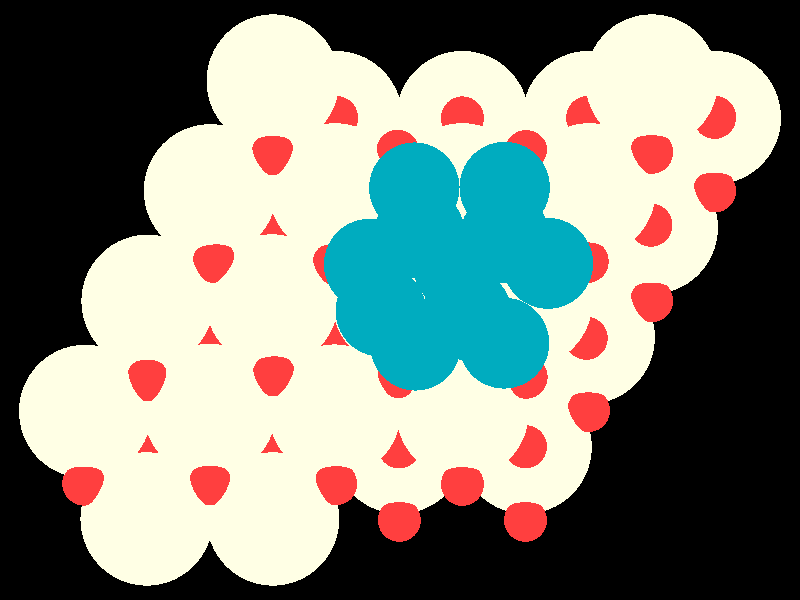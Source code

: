 #include "colors.inc"
#include "finish.inc"

global_settings {assumed_gamma 1 max_trace_level 6}
background {color White transmit 1.0}
camera {orthographic
  right -24.61*x up 18.36*y
  direction 1.00*z
  location <0,0,50.00> look_at <0,0,0>}
light_source {<  2.00,   3.00,  40.00> color White
  area_light <0.70, 0, 0>, <0, 0.70, 0>, 3, 3
  adaptive 1 jitter}

#declare simple = finish {phong 0.7}
#declare pale = finish {ambient 0.5 diffuse 0.85 roughness 0.001 specular 0.200 }
#declare intermediate = finish {ambient 0.3 diffuse 0.6 specular 0.1 roughness 0.04}
#declare vmd = finish {ambient 0.0 diffuse 0.65 phong 0.1 phong_size 40.0 specular 0.5 }
#declare jmol = finish {ambient 0.2 diffuse 0.6 specular 1 roughness 0.001 metallic}
#declare ase2 = finish {ambient 0.05 brilliance 3 diffuse 0.6 metallic specular 0.7 roughness 0.04 reflection 0.15}
#declare ase3 = finish {ambient 0.15 brilliance 2 diffuse 0.6 metallic specular 1.0 roughness 0.001 reflection 0.0}
#declare glass = finish {ambient 0.05 diffuse 0.3 specular 1.0 roughness 0.001}
#declare glass2 = finish {ambient 0.01 diffuse 0.3 specular 1.0 reflection 0.25 roughness 0.001}
#declare Rcell = 0.020;
#declare Rbond = 0.100;

#macro atom(LOC, R, COL, TRANS, FIN)
  sphere{LOC, R texture{pigment{color COL transmit TRANS} finish{FIN}}}
#end
#macro constrain(LOC, R, COL, TRANS FIN)
union{torus{R, Rcell rotate 45*z texture{pigment{color COL transmit TRANS} finish{FIN}}}
      torus{R, Rcell rotate -45*z texture{pigment{color COL transmit TRANS} finish{FIN}}}
      translate LOC}
#end

atom(< -1.97,   5.58,  -7.98>, 2.04, rgb <1.00, 1.00, 0.78>, 0.0, ase3) // #0 
atom(<  3.86,  -4.50,  -7.98>, 2.04, rgb <1.00, 1.00, 0.78>, 0.0, ase3) // #1 
atom(< -5.85,  -1.14,  -7.98>, 2.04, rgb <1.00, 1.00, 0.78>, 0.0, ase3) // #2 
atom(<  5.80,  -1.14,  -7.98>, 2.04, rgb <1.00, 1.00, 0.78>, 0.0, ase3) // #3 
atom(<  1.92,   5.58,  -7.98>, 2.04, rgb <1.00, 1.00, 0.78>, 0.0, ase3) // #4 
atom(<  7.74,   2.22,  -7.98>, 2.04, rgb <1.00, 1.00, 0.78>, 0.0, ase3) // #5 
atom(< -1.97,  -1.14,  -7.98>, 2.04, rgb <1.00, 1.00, 0.78>, 0.0, ase3) // #6 
atom(<  9.68,   5.58,  -7.98>, 2.04, rgb <1.00, 1.00, 0.78>, 0.0, ase3) // #7 
atom(<  5.80,   5.58,  -7.98>, 2.04, rgb <1.00, 1.00, 0.78>, 0.0, ase3) // #8 
atom(< -0.02,  -4.50,  -7.98>, 2.04, rgb <1.00, 1.00, 0.78>, 0.0, ase3) // #9 
atom(<  1.92,  -1.14,  -7.98>, 2.04, rgb <1.00, 1.00, 0.78>, 0.0, ase3) // #10 
atom(< -0.02,   2.22,  -7.98>, 2.04, rgb <1.00, 1.00, 0.78>, 0.0, ase3) // #11 
atom(< -7.79,  -4.50,  -7.98>, 2.04, rgb <1.00, 1.00, 0.78>, 0.0, ase3) // #12 
atom(<  3.86,   2.22,  -7.98>, 2.04, rgb <1.00, 1.00, 0.78>, 0.0, ase3) // #13 
atom(< -3.91,   2.22,  -7.98>, 2.04, rgb <1.00, 1.00, 0.78>, 0.0, ase3) // #14 
atom(< -3.91,  -4.50,  -7.98>, 2.04, rgb <1.00, 1.00, 0.78>, 0.0, ase3) // #15 
atom(< -3.91,  -6.70,  -4.87>, 2.04, rgb <1.00, 1.00, 0.78>, 0.0, ase3) // #16 
atom(<  3.88,  -0.03,  -4.92>, 2.04, rgb <1.00, 1.00, 0.78>, 0.0, ase3) // #17 
atom(< -2.01,  -3.40,  -4.86>, 2.04, rgb <1.00, 1.00, 0.78>, 0.0, ase3) // #18 
atom(<  7.74,   6.70,  -4.88>, 2.04, rgb <1.00, 1.00, 0.78>, 0.0, ase3) // #19 
atom(< -0.05,  -0.04,  -4.91>, 2.04, rgb <1.00, 1.00, 0.78>, 0.0, ase3) // #20 
atom(<  1.92,  -3.43,  -4.86>, 2.04, rgb <1.00, 1.00, 0.78>, 0.0, ase3) // #21 
atom(<  1.92,   3.37,  -4.92>, 2.04, rgb <1.00, 1.00, 0.78>, 0.0, ase3) // #22 
atom(< -7.76,  -0.04,  -4.79>, 2.04, rgb <1.00, 1.00, 0.78>, 0.0, ase3) // #23 
atom(< -7.79,  -6.70,  -4.87>, 2.04, rgb <1.00, 1.00, 0.78>, 0.0, ase3) // #24 
atom(< -5.84,   3.34,  -4.88>, 2.04, rgb <1.00, 1.00, 0.78>, 0.0, ase3) // #25 
atom(< -5.85,  -3.38,  -4.87>, 2.04, rgb <1.00, 1.00, 0.78>, 0.0, ase3) // #26 
atom(< -9.68,  -3.41,  -4.86>, 2.04, rgb <1.00, 1.00, 0.78>, 0.0, ase3) // #27 
atom(< -3.94,  -0.03,  -4.87>, 2.04, rgb <1.00, 1.00, 0.78>, 0.0, ase3) // #28 
atom(<  5.83,   3.37,  -4.86>, 2.04, rgb <1.00, 1.00, 0.78>, 0.0, ase3) // #29 
atom(< -2.00,   3.37,  -4.87>, 2.04, rgb <1.00, 1.00, 0.78>, 0.0, ase3) // #30 
atom(< -3.91,   6.70,  -4.89>, 2.04, rgb <1.00, 1.00, 0.78>, 0.0, ase3) // #31 
atom(< -1.97,   1.10,  -8.77>, 0.66, rgb <1.00, 0.05, 0.05>, 0.0, ase3) // #32 
atom(< -7.79,  -2.26,  -8.77>, 0.66, rgb <1.00, 0.05, 0.05>, 0.0, ase3) // #33 
atom(< -0.02,   4.46,  -8.77>, 0.66, rgb <1.00, 0.05, 0.05>, 0.0, ase3) // #34 
atom(< -9.73,  -5.62,  -8.77>, 0.66, rgb <1.00, 0.05, 0.05>, 0.0, ase3) // #35 
atom(<  3.86,  -2.26,  -8.77>, 0.66, rgb <1.00, 0.05, 0.05>, 0.0, ase3) // #36 
atom(< -3.91,   4.46,  -8.77>, 0.66, rgb <1.00, 0.05, 0.05>, 0.0, ase3) // #37 
atom(<  1.92,   1.10,  -8.77>, 0.66, rgb <1.00, 0.05, 0.05>, 0.0, ase3) // #38 
atom(< -5.85,   1.10,  -8.77>, 0.66, rgb <1.00, 0.05, 0.05>, 0.0, ase3) // #39 
atom(< -5.85,  -5.62,  -8.77>, 0.66, rgb <1.00, 0.05, 0.05>, 0.0, ase3) // #40 
atom(<  7.74,   4.46,  -8.77>, 0.66, rgb <1.00, 0.05, 0.05>, 0.0, ase3) // #41 
atom(< -0.02,  -2.26,  -8.77>, 0.66, rgb <1.00, 0.05, 0.05>, 0.0, ase3) // #42 
atom(< -1.97,  -5.62,  -8.77>, 0.66, rgb <1.00, 0.05, 0.05>, 0.0, ase3) // #43 
atom(< -3.91,  -2.26,  -8.77>, 0.66, rgb <1.00, 0.05, 0.05>, 0.0, ase3) // #44 
atom(<  3.86,   4.46,  -8.77>, 0.66, rgb <1.00, 0.05, 0.05>, 0.0, ase3) // #45 
atom(<  5.80,   1.10,  -8.77>, 0.66, rgb <1.00, 0.05, 0.05>, 0.0, ase3) // #46 
atom(<  1.92,  -5.62,  -8.77>, 0.66, rgb <1.00, 0.05, 0.05>, 0.0, ase3) // #47 
atom(< -3.91,  -6.74,  -7.19>, 0.66, rgb <1.00, 0.05, 0.05>, 0.0, ase3) // #48 
atom(< -1.97,  -3.38,  -7.19>, 0.66, rgb <1.00, 0.05, 0.05>, 0.0, ase3) // #49 
atom(< -0.02,  -6.74,  -7.19>, 0.66, rgb <1.00, 0.05, 0.05>, 0.0, ase3) // #50 
atom(< -3.91,  -0.02,  -7.19>, 0.66, rgb <1.00, 0.05, 0.05>, 0.0, ase3) // #51 
atom(< -0.02,  -0.02,  -7.19>, 0.66, rgb <1.00, 0.05, 0.05>, 0.0, ase3) // #52 
atom(<  7.74,  -0.02,  -7.19>, 0.66, rgb <1.00, 0.05, 0.05>, 0.0, ase3) // #53 
atom(<  1.92,  -3.38,  -7.19>, 0.66, rgb <1.00, 0.05, 0.05>, 0.0, ase3) // #54 
atom(< -5.85,  -3.38,  -7.19>, 0.66, rgb <1.00, 0.05, 0.05>, 0.0, ase3) // #55 
atom(<  5.80,  -3.38,  -7.19>, 0.66, rgb <1.00, 0.05, 0.05>, 0.0, ase3) // #56 
atom(< -7.79,  -6.74,  -7.19>, 0.66, rgb <1.00, 0.05, 0.05>, 0.0, ase3) // #57 
atom(<  3.86,  -0.02,  -7.19>, 0.66, rgb <1.00, 0.05, 0.05>, 0.0, ase3) // #58 
atom(<  3.86,  -6.74,  -7.19>, 0.66, rgb <1.00, 0.05, 0.05>, 0.0, ase3) // #59 
atom(<  9.68,   3.34,  -7.19>, 0.66, rgb <1.00, 0.05, 0.05>, 0.0, ase3) // #60 
atom(<  5.80,   3.34,  -7.19>, 0.66, rgb <1.00, 0.05, 0.05>, 0.0, ase3) // #61 
atom(< -1.97,   3.34,  -7.19>, 0.66, rgb <1.00, 0.05, 0.05>, 0.0, ase3) // #62 
atom(<  1.92,   3.34,  -7.19>, 0.66, rgb <1.00, 0.05, 0.05>, 0.0, ase3) // #63 
atom(< -0.03,  -4.49,  -5.67>, 0.66, rgb <1.00, 0.05, 0.05>, 0.0, ase3) // #64 
atom(< -3.87,   2.23,  -5.69>, 0.66, rgb <1.00, 0.05, 0.05>, 0.0, ase3) // #65 
atom(<  9.68,   5.59,  -5.69>, 0.66, rgb <1.00, 0.05, 0.05>, 0.0, ase3) // #66 
atom(<  5.77,   5.58,  -5.67>, 0.66, rgb <1.00, 0.05, 0.05>, 0.0, ase3) // #67 
atom(<  7.72,   2.29,  -5.66>, 0.66, rgb <1.00, 0.05, 0.05>, 0.0, ase3) // #68 
atom(<  1.91,  -1.20,  -5.67>, 0.66, rgb <1.00, 0.05, 0.05>, 0.0, ase3) // #69 
atom(< -1.95,   5.58,  -5.68>, 0.66, rgb <1.00, 0.05, 0.05>, 0.0, ase3) // #70 
atom(< -5.79,  -1.17,  -5.66>, 0.66, rgb <1.00, 0.05, 0.05>, 0.0, ase3) // #71 
atom(< -1.95,  -1.13,  -5.66>, 0.66, rgb <1.00, 0.05, 0.05>, 0.0, ase3) // #72 
atom(< -0.08,   2.25,  -5.67>, 0.66, rgb <1.00, 0.05, 0.05>, 0.0, ase3) // #73 
atom(<  5.73,  -1.17,  -5.65>, 0.66, rgb <1.00, 0.05, 0.05>, 0.0, ase3) // #74 
atom(< -3.91,  -4.51,  -5.68>, 0.66, rgb <1.00, 0.05, 0.05>, 0.0, ase3) // #75 
atom(<  3.89,   2.26,  -5.68>, 0.66, rgb <1.00, 0.05, 0.05>, 0.0, ase3) // #76 
atom(<  1.92,   5.57,  -5.67>, 0.66, rgb <1.00, 0.05, 0.05>, 0.0, ase3) // #77 
atom(< -7.78,  -4.53,  -5.71>, 0.66, rgb <1.00, 0.05, 0.05>, 0.0, ase3) // #78 
atom(<  3.86,  -4.49,  -5.67>, 0.66, rgb <1.00, 0.05, 0.05>, 0.0, ase3) // #79 
atom(< -0.07,   4.55,  -3.98>, 0.66, rgb <1.00, 0.05, 0.05>, 0.0, ase3) // #80 
atom(<  7.74,   4.52,  -4.09>, 0.66, rgb <1.00, 0.05, 0.05>, 0.0, ase3) // #81 
atom(<  3.88,   4.54,  -3.94>, 0.66, rgb <1.00, 0.05, 0.05>, 0.0, ase3) // #82 
atom(< -9.72,  -5.63,  -4.11>, 0.66, rgb <1.00, 0.05, 0.05>, 0.0, ase3) // #83 
atom(< -2.03,   1.12,  -3.98>, 0.66, rgb <1.00, 0.05, 0.05>, 0.0, ase3) // #84 
atom(< -3.88,  -2.29,  -4.08>, 0.66, rgb <1.00, 0.05, 0.05>, 0.0, ase3) // #85 
atom(< -5.84,  -5.62,  -4.11>, 0.66, rgb <1.00, 0.05, 0.05>, 0.0, ase3) // #86 
atom(< -7.77,  -2.44,  -4.07>, 0.66, rgb <1.00, 0.05, 0.05>, 0.0, ase3) // #87 
atom(<  1.90,   1.10,  -4.36>, 0.66, rgb <1.00, 0.05, 0.05>, 0.0, ase3) // #88 
atom(< -0.05,  -2.34,  -3.97>, 0.66, rgb <1.00, 0.05, 0.05>, 0.0, ase3) // #89 
atom(< -1.98,  -5.62,  -4.10>, 0.66, rgb <1.00, 0.05, 0.05>, 0.0, ase3) // #90 
atom(< -5.71,   1.18,  -4.08>, 0.66, rgb <1.00, 0.05, 0.05>, 0.0, ase3) // #91 
atom(<  5.76,   1.18,  -3.91>, 0.66, rgb <1.00, 0.05, 0.05>, 0.0, ase3) // #92 
atom(<  3.88,  -2.36,  -3.95>, 0.66, rgb <1.00, 0.05, 0.05>, 0.0, ase3) // #93 
atom(<  1.92,  -5.64,  -4.11>, 0.66, rgb <1.00, 0.05, 0.05>, 0.0, ase3) // #94 
atom(< -3.91,   4.48,  -4.11>, 0.66, rgb <1.00, 0.05, 0.05>, 0.0, ase3) // #95 
atom(<  0.48,  -1.38,  -2.21>, 1.39, rgb <0.00, 0.41, 0.52>, 0.0, ase3) // #96 
atom(<  1.80,   1.04,  -2.34>, 1.39, rgb <0.00, 0.41, 0.52>, 0.0, ase3) // #97 
atom(<  3.20,  -1.32,  -2.28>, 1.39, rgb <0.00, 0.41, 0.52>, 0.0, ase3) // #98 
atom(<  2.06,  -0.45,  -0.12>, 1.39, rgb <0.00, 0.41, 0.52>, 0.0, ase3) // #99 
atom(< -0.95,   1.09,  -2.21>, 1.39, rgb <0.00, 0.41, 0.52>, 0.0, ase3) // #100 
atom(<  4.55,   1.12,  -2.23>, 1.39, rgb <0.00, 0.41, 0.52>, 0.0, ase3) // #101 
atom(<  0.44,   3.43,  -2.30>, 1.39, rgb <0.00, 0.41, 0.52>, 0.0, ase3) // #102 
atom(<  0.60,   2.04,  -0.12>, 1.39, rgb <0.00, 0.41, 0.52>, 0.0, ase3) // #103 
atom(<  3.22,   3.45,  -2.27>, 1.39, rgb <0.00, 0.41, 0.52>, 0.0, ase3) // #104 
atom(<  3.22,   1.92,  -0.11>, 1.39, rgb <0.00, 0.41, 0.52>, 0.0, ase3) // #105 
atom(< -0.59,  -0.34,   0.00>, 1.39, rgb <0.00, 0.41, 0.52>, 0.0, ase3) // #106 
